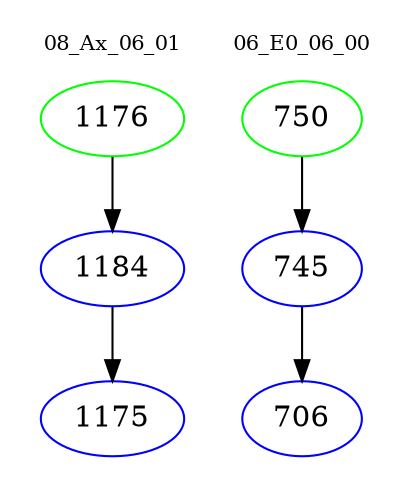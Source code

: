 digraph{
subgraph cluster_0 {
color = white
label = "08_Ax_06_01";
fontsize=10;
T0_1176 [label="1176", color="green"]
T0_1176 -> T0_1184 [color="black"]
T0_1184 [label="1184", color="blue"]
T0_1184 -> T0_1175 [color="black"]
T0_1175 [label="1175", color="blue"]
}
subgraph cluster_1 {
color = white
label = "06_E0_06_00";
fontsize=10;
T1_750 [label="750", color="green"]
T1_750 -> T1_745 [color="black"]
T1_745 [label="745", color="blue"]
T1_745 -> T1_706 [color="black"]
T1_706 [label="706", color="blue"]
}
}
